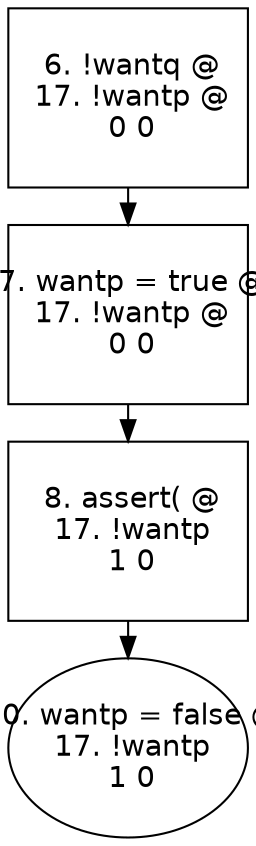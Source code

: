 digraph "" {
  graph [size="16,12",ranksep=.25];               
  node [shape=box,fontname=Helvetica,fontsize=14];
  node [width=1.6,height=1.2,fixedsize=true];     
 0 [label=" 6. !wantq @\n 17. !wantp @\n 0 0\n"peripheries=1];
 1 [label=" 7. wantp = true @\n 17. !wantp @\n 0 0\n"peripheries=1];
 2 [label=" 8. assert( @\n 17. !wantp\n 1 0\n"peripheries=1];
 3 [label=" 10. wantp = false @\n 17. !wantp\n 1 0\n" shape = ellipse peripheries=1];
 0 -> 1;
 1 -> 2;
 2 -> 3;
}
